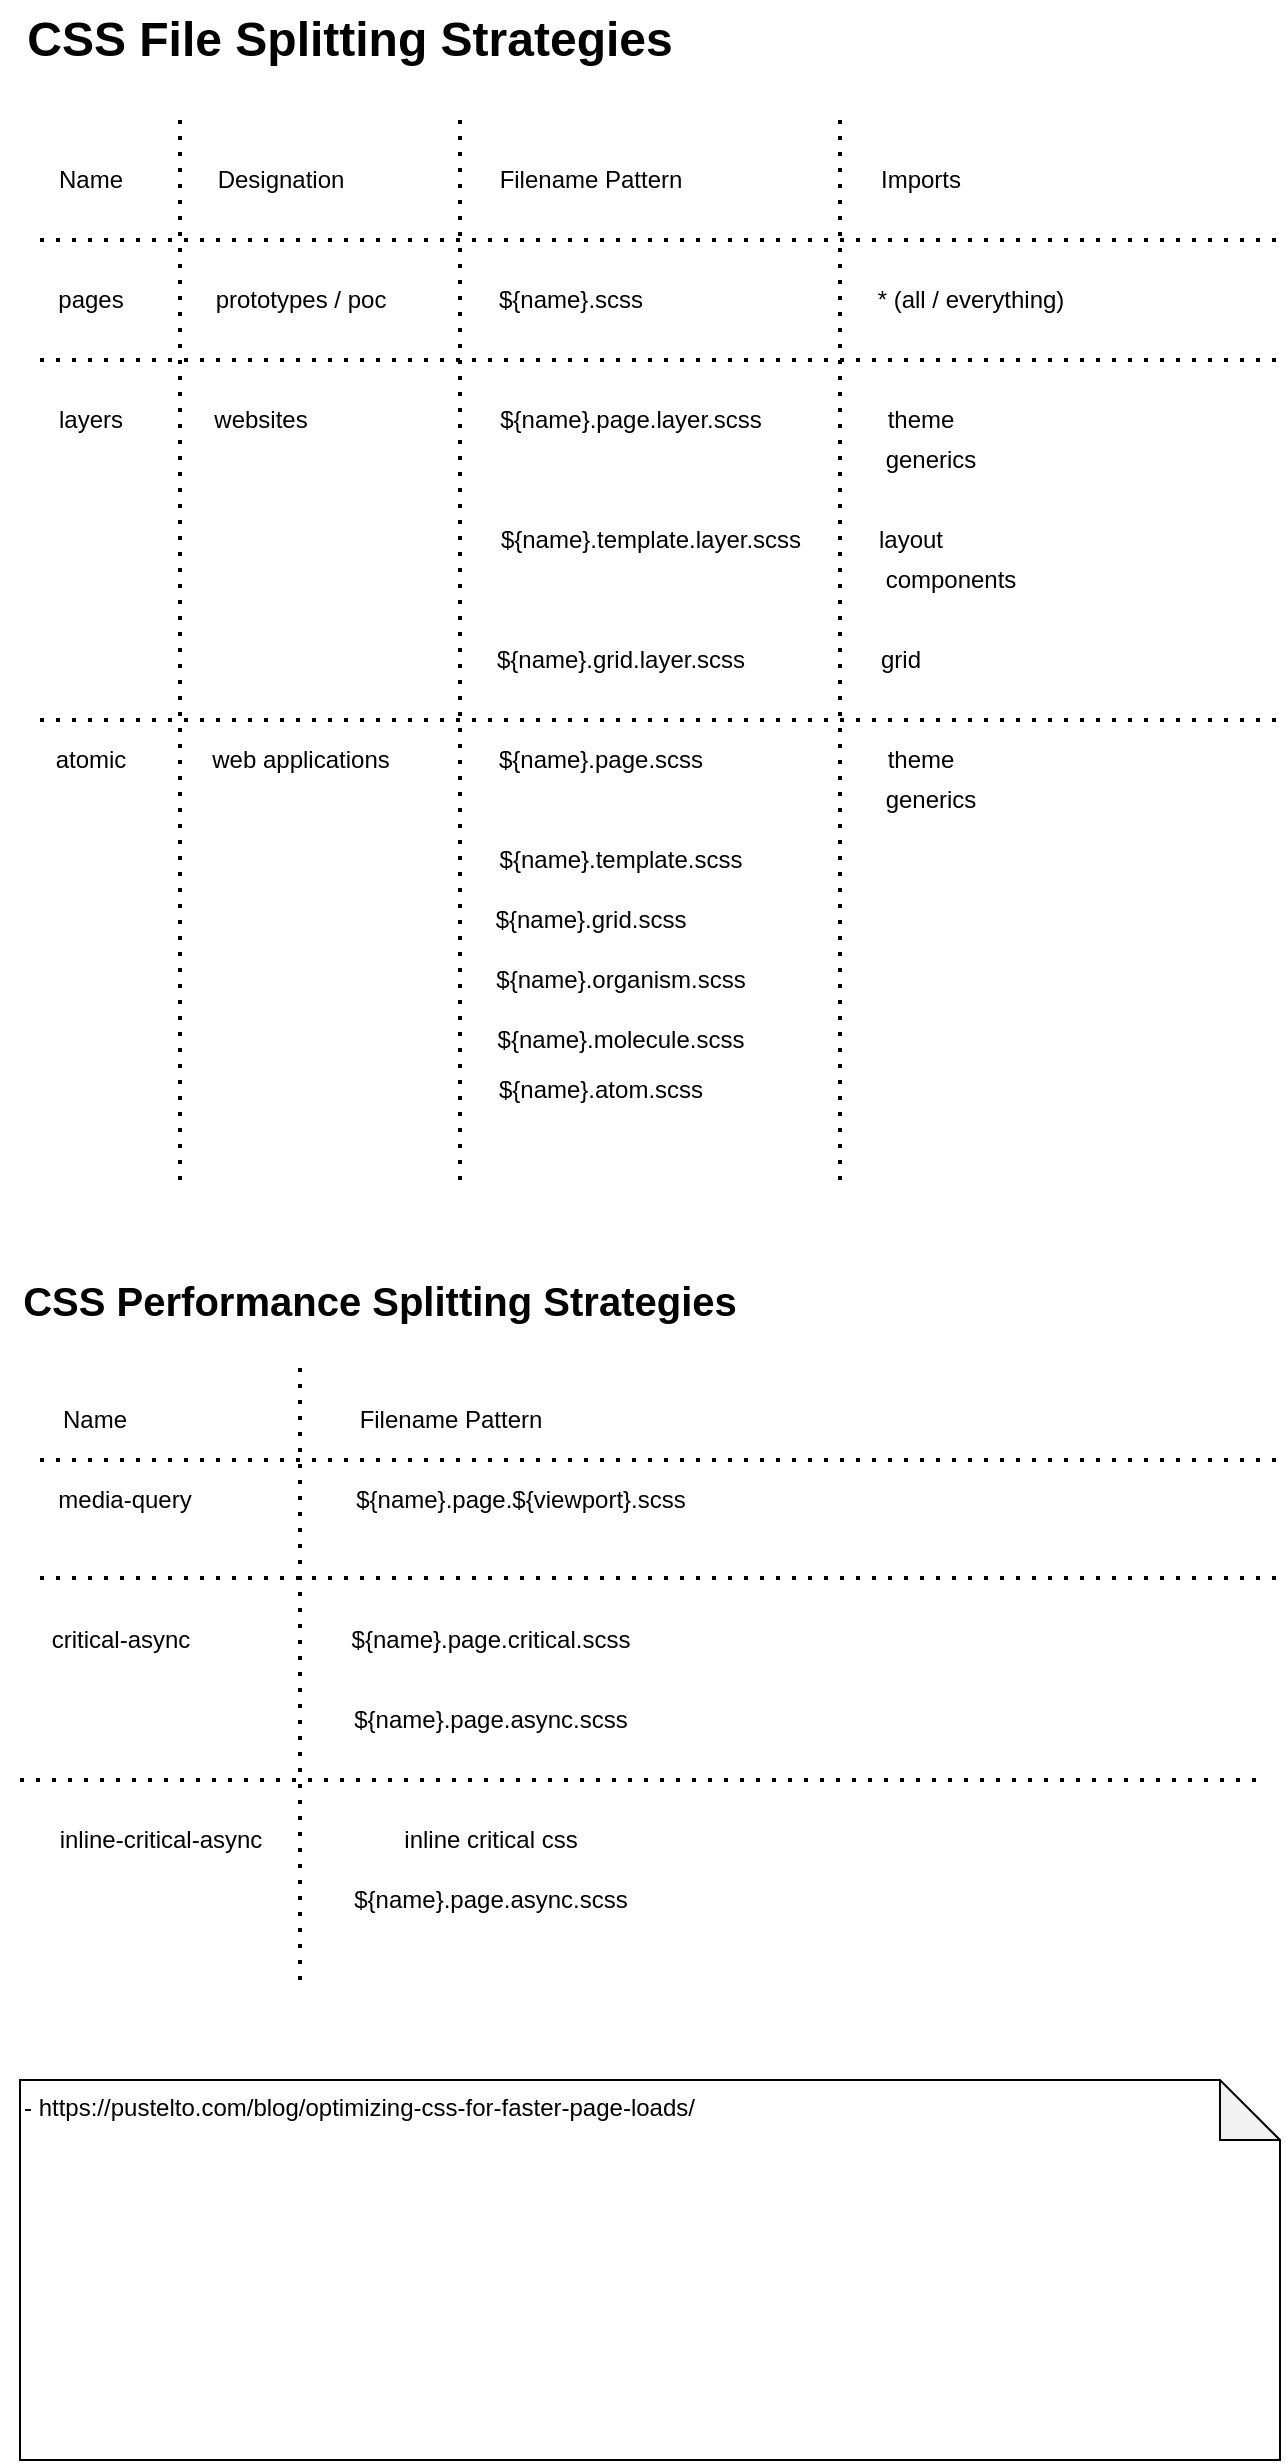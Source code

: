 <mxfile>
    <diagram id="G3mh7G75lH2R3xypj_nB" name="Page-1">
        <mxGraphModel dx="818" dy="1028" grid="1" gridSize="10" guides="0" tooltips="0" connect="0" arrows="0" fold="1" page="0" pageScale="1" pageWidth="827" pageHeight="1169" math="0" shadow="0">
            <root>
                <mxCell id="0"/>
                <mxCell id="1" parent="0"/>
                <mxCell id="41" value="&lt;b&gt;&lt;font style=&quot;font-size: 24px&quot;&gt;CSS File Splitting Strategies&lt;/font&gt;&lt;/b&gt;" style="text;html=1;strokeColor=none;fillColor=none;align=center;verticalAlign=middle;whiteSpace=wrap;rounded=0;" parent="1" vertex="1">
                    <mxGeometry x="10" y="40" width="330" height="40" as="geometry"/>
                </mxCell>
                <mxCell id="42" value="Name" style="text;html=1;align=center;verticalAlign=middle;resizable=0;points=[];autosize=1;strokeColor=none;fillColor=none;" parent="1" vertex="1">
                    <mxGeometry x="20" y="120" width="50" height="20" as="geometry"/>
                </mxCell>
                <mxCell id="43" value="Designation" style="text;html=1;align=center;verticalAlign=middle;resizable=0;points=[];autosize=1;strokeColor=none;fillColor=none;" parent="1" vertex="1">
                    <mxGeometry x="100" y="120" width="80" height="20" as="geometry"/>
                </mxCell>
                <mxCell id="44" value="Filename Pattern" style="text;html=1;align=center;verticalAlign=middle;resizable=0;points=[];autosize=1;strokeColor=none;fillColor=none;" parent="1" vertex="1">
                    <mxGeometry x="240" y="120" width="110" height="20" as="geometry"/>
                </mxCell>
                <mxCell id="45" value="Imports" style="text;html=1;align=center;verticalAlign=middle;resizable=0;points=[];autosize=1;strokeColor=none;fillColor=none;" parent="1" vertex="1">
                    <mxGeometry x="430" y="120" width="60" height="20" as="geometry"/>
                </mxCell>
                <mxCell id="46" value="" style="endArrow=none;dashed=1;html=1;dashPattern=1 3;strokeWidth=2;" parent="1" edge="1">
                    <mxGeometry width="50" height="50" relative="1" as="geometry">
                        <mxPoint x="20" y="160" as="sourcePoint"/>
                        <mxPoint x="640" y="160" as="targetPoint"/>
                    </mxGeometry>
                </mxCell>
                <mxCell id="47" value="pages" style="text;html=1;align=center;verticalAlign=middle;resizable=0;points=[];autosize=1;strokeColor=none;fillColor=none;" parent="1" vertex="1">
                    <mxGeometry x="20" y="180" width="50" height="20" as="geometry"/>
                </mxCell>
                <mxCell id="48" value="prototypes / poc" style="text;html=1;align=center;verticalAlign=middle;resizable=0;points=[];autosize=1;strokeColor=none;fillColor=none;" parent="1" vertex="1">
                    <mxGeometry x="100" y="180" width="100" height="20" as="geometry"/>
                </mxCell>
                <mxCell id="49" value="${name}.scss" style="text;html=1;align=center;verticalAlign=middle;resizable=0;points=[];autosize=1;strokeColor=none;fillColor=none;" parent="1" vertex="1">
                    <mxGeometry x="240" y="180" width="90" height="20" as="geometry"/>
                </mxCell>
                <mxCell id="50" value="* (all / everything)" style="text;html=1;align=center;verticalAlign=middle;resizable=0;points=[];autosize=1;strokeColor=none;fillColor=none;" parent="1" vertex="1">
                    <mxGeometry x="430" y="180" width="110" height="20" as="geometry"/>
                </mxCell>
                <mxCell id="51" value="" style="endArrow=none;dashed=1;html=1;dashPattern=1 3;strokeWidth=2;" parent="1" edge="1">
                    <mxGeometry width="50" height="50" relative="1" as="geometry">
                        <mxPoint x="20" y="220" as="sourcePoint"/>
                        <mxPoint x="640" y="220" as="targetPoint"/>
                    </mxGeometry>
                </mxCell>
                <mxCell id="52" value="layers" style="text;html=1;align=center;verticalAlign=middle;resizable=0;points=[];autosize=1;strokeColor=none;fillColor=none;" parent="1" vertex="1">
                    <mxGeometry x="20" y="240" width="50" height="20" as="geometry"/>
                </mxCell>
                <mxCell id="53" value="websites" style="text;html=1;align=center;verticalAlign=middle;resizable=0;points=[];autosize=1;strokeColor=none;fillColor=none;" parent="1" vertex="1">
                    <mxGeometry x="100" y="240" width="60" height="20" as="geometry"/>
                </mxCell>
                <mxCell id="54" value="${name}.page.layer.scss" style="text;html=1;align=center;verticalAlign=middle;resizable=0;points=[];autosize=1;strokeColor=none;fillColor=none;" parent="1" vertex="1">
                    <mxGeometry x="240" y="240" width="150" height="20" as="geometry"/>
                </mxCell>
                <mxCell id="56" value="theme" style="text;html=1;align=center;verticalAlign=middle;resizable=0;points=[];autosize=1;strokeColor=none;fillColor=none;" parent="1" vertex="1">
                    <mxGeometry x="435" y="240" width="50" height="20" as="geometry"/>
                </mxCell>
                <mxCell id="57" value="generics" style="text;html=1;align=center;verticalAlign=middle;resizable=0;points=[];autosize=1;strokeColor=none;fillColor=none;" parent="1" vertex="1">
                    <mxGeometry x="435" y="260" width="60" height="20" as="geometry"/>
                </mxCell>
                <mxCell id="58" value="${name}.template.layer.scss" style="text;html=1;align=center;verticalAlign=middle;resizable=0;points=[];autosize=1;strokeColor=none;fillColor=none;" parent="1" vertex="1">
                    <mxGeometry x="240" y="300" width="170" height="20" as="geometry"/>
                </mxCell>
                <mxCell id="59" value="layout" style="text;html=1;align=center;verticalAlign=middle;resizable=0;points=[];autosize=1;strokeColor=none;fillColor=none;" parent="1" vertex="1">
                    <mxGeometry x="430" y="300" width="50" height="20" as="geometry"/>
                </mxCell>
                <mxCell id="60" value="components" style="text;html=1;align=center;verticalAlign=middle;resizable=0;points=[];autosize=1;strokeColor=none;fillColor=none;" parent="1" vertex="1">
                    <mxGeometry x="435" y="320" width="80" height="20" as="geometry"/>
                </mxCell>
                <mxCell id="61" value="${name}.grid.layer.scss" style="text;html=1;align=center;verticalAlign=middle;resizable=0;points=[];autosize=1;strokeColor=none;fillColor=none;" parent="1" vertex="1">
                    <mxGeometry x="240" y="360" width="140" height="20" as="geometry"/>
                </mxCell>
                <mxCell id="62" value="grid" style="text;html=1;align=center;verticalAlign=middle;resizable=0;points=[];autosize=1;strokeColor=none;fillColor=none;" parent="1" vertex="1">
                    <mxGeometry x="435" y="360" width="30" height="20" as="geometry"/>
                </mxCell>
                <mxCell id="63" value="" style="endArrow=none;dashed=1;html=1;dashPattern=1 3;strokeWidth=2;" parent="1" edge="1">
                    <mxGeometry width="50" height="50" relative="1" as="geometry">
                        <mxPoint x="20" y="400" as="sourcePoint"/>
                        <mxPoint x="640" y="400" as="targetPoint"/>
                    </mxGeometry>
                </mxCell>
                <mxCell id="65" value="atomic" style="text;html=1;align=center;verticalAlign=middle;resizable=0;points=[];autosize=1;strokeColor=none;fillColor=none;" parent="1" vertex="1">
                    <mxGeometry x="20" y="410" width="50" height="20" as="geometry"/>
                </mxCell>
                <mxCell id="66" value="web applications" style="text;html=1;align=center;verticalAlign=middle;resizable=0;points=[];autosize=1;strokeColor=none;fillColor=none;" parent="1" vertex="1">
                    <mxGeometry x="100" y="410" width="100" height="20" as="geometry"/>
                </mxCell>
                <mxCell id="67" value="${name}.page.scss" style="text;html=1;align=center;verticalAlign=middle;resizable=0;points=[];autosize=1;strokeColor=none;fillColor=none;" parent="1" vertex="1">
                    <mxGeometry x="240" y="410" width="120" height="20" as="geometry"/>
                </mxCell>
                <mxCell id="68" value="theme" style="text;html=1;align=center;verticalAlign=middle;resizable=0;points=[];autosize=1;strokeColor=none;fillColor=none;" parent="1" vertex="1">
                    <mxGeometry x="435" y="410" width="50" height="20" as="geometry"/>
                </mxCell>
                <mxCell id="69" value="generics" style="text;html=1;align=center;verticalAlign=middle;resizable=0;points=[];autosize=1;strokeColor=none;fillColor=none;" parent="1" vertex="1">
                    <mxGeometry x="435" y="430" width="60" height="20" as="geometry"/>
                </mxCell>
                <mxCell id="70" value="${name}.template.scss" style="text;html=1;align=center;verticalAlign=middle;resizable=0;points=[];autosize=1;strokeColor=none;fillColor=none;" parent="1" vertex="1">
                    <mxGeometry x="240" y="460" width="140" height="20" as="geometry"/>
                </mxCell>
                <mxCell id="71" value="${name}.atom.scss" style="text;html=1;align=center;verticalAlign=middle;resizable=0;points=[];autosize=1;strokeColor=none;fillColor=none;" parent="1" vertex="1">
                    <mxGeometry x="240" y="575" width="120" height="20" as="geometry"/>
                </mxCell>
                <mxCell id="72" value="${name}.molecule.scss" style="text;html=1;align=center;verticalAlign=middle;resizable=0;points=[];autosize=1;strokeColor=none;fillColor=none;" parent="1" vertex="1">
                    <mxGeometry x="240" y="550" width="140" height="20" as="geometry"/>
                </mxCell>
                <mxCell id="73" value="${name}.organism.scss" style="text;html=1;align=center;verticalAlign=middle;resizable=0;points=[];autosize=1;strokeColor=none;fillColor=none;" parent="1" vertex="1">
                    <mxGeometry x="240" y="520" width="140" height="20" as="geometry"/>
                </mxCell>
                <mxCell id="74" value="${name}.grid.scss" style="text;html=1;align=center;verticalAlign=middle;resizable=0;points=[];autosize=1;strokeColor=none;fillColor=none;" parent="1" vertex="1">
                    <mxGeometry x="240" y="490" width="110" height="20" as="geometry"/>
                </mxCell>
                <mxCell id="75" value="" style="endArrow=none;dashed=1;html=1;dashPattern=1 3;strokeWidth=2;fontSize=24;" parent="1" edge="1">
                    <mxGeometry width="50" height="50" relative="1" as="geometry">
                        <mxPoint x="90" y="630" as="sourcePoint"/>
                        <mxPoint x="90" y="100" as="targetPoint"/>
                    </mxGeometry>
                </mxCell>
                <mxCell id="76" value="" style="endArrow=none;dashed=1;html=1;dashPattern=1 3;strokeWidth=2;fontSize=24;" parent="1" edge="1">
                    <mxGeometry width="50" height="50" relative="1" as="geometry">
                        <mxPoint x="230" y="630" as="sourcePoint"/>
                        <mxPoint x="230" y="100" as="targetPoint"/>
                    </mxGeometry>
                </mxCell>
                <mxCell id="77" value="" style="endArrow=none;dashed=1;html=1;dashPattern=1 3;strokeWidth=2;fontSize=24;" parent="1" edge="1">
                    <mxGeometry width="50" height="50" relative="1" as="geometry">
                        <mxPoint x="420" y="630" as="sourcePoint"/>
                        <mxPoint x="420" y="100" as="targetPoint"/>
                    </mxGeometry>
                </mxCell>
                <mxCell id="79" value="&lt;b&gt;&lt;font style=&quot;font-size: 20px&quot;&gt;CSS Performance Splitting Strategies&lt;/font&gt;&lt;/b&gt;" style="text;html=1;strokeColor=none;fillColor=none;align=center;verticalAlign=middle;whiteSpace=wrap;rounded=0;" parent="1" vertex="1">
                    <mxGeometry y="670" width="380" height="40" as="geometry"/>
                </mxCell>
                <mxCell id="80" value="Name" style="text;html=1;align=center;verticalAlign=middle;resizable=0;points=[];autosize=1;strokeColor=none;fillColor=none;" parent="1" vertex="1">
                    <mxGeometry x="22" y="740" width="50" height="20" as="geometry"/>
                </mxCell>
                <mxCell id="82" value="Filename Pattern" style="text;html=1;align=center;verticalAlign=middle;resizable=0;points=[];autosize=1;strokeColor=none;fillColor=none;" parent="1" vertex="1">
                    <mxGeometry x="170" y="740" width="110" height="20" as="geometry"/>
                </mxCell>
                <mxCell id="111" value="" style="endArrow=none;dashed=1;html=1;dashPattern=1 3;strokeWidth=2;fontSize=24;" parent="1" edge="1">
                    <mxGeometry width="50" height="50" relative="1" as="geometry">
                        <mxPoint x="150" y="1030" as="sourcePoint"/>
                        <mxPoint x="150" y="720" as="targetPoint"/>
                    </mxGeometry>
                </mxCell>
                <mxCell id="114" value="media-query" style="text;html=1;align=center;verticalAlign=middle;resizable=0;points=[];autosize=1;strokeColor=none;fillColor=none;" parent="1" vertex="1">
                    <mxGeometry x="22" y="780" width="80" height="20" as="geometry"/>
                </mxCell>
                <mxCell id="115" value="" style="endArrow=none;dashed=1;html=1;dashPattern=1 3;strokeWidth=2;" parent="1" edge="1">
                    <mxGeometry width="50" height="50" relative="1" as="geometry">
                        <mxPoint x="20" y="770" as="sourcePoint"/>
                        <mxPoint x="640" y="770" as="targetPoint"/>
                    </mxGeometry>
                </mxCell>
                <mxCell id="116" value="${name}.page.${viewport}.scss" style="text;html=1;align=center;verticalAlign=middle;resizable=0;points=[];autosize=1;strokeColor=none;fillColor=none;" parent="1" vertex="1">
                    <mxGeometry x="170" y="780" width="180" height="20" as="geometry"/>
                </mxCell>
                <mxCell id="117" value="" style="endArrow=none;dashed=1;html=1;dashPattern=1 3;strokeWidth=2;" parent="1" edge="1">
                    <mxGeometry width="50" height="50" relative="1" as="geometry">
                        <mxPoint x="20" y="829" as="sourcePoint"/>
                        <mxPoint x="640" y="829" as="targetPoint"/>
                    </mxGeometry>
                </mxCell>
                <mxCell id="118" value="critical-async" style="text;html=1;align=center;verticalAlign=middle;resizable=0;points=[];autosize=1;strokeColor=none;fillColor=none;" parent="1" vertex="1">
                    <mxGeometry x="20" y="850" width="80" height="20" as="geometry"/>
                </mxCell>
                <mxCell id="119" value="${name}.page.critical.scss" style="text;html=1;align=center;verticalAlign=middle;resizable=0;points=[];autosize=1;strokeColor=none;fillColor=none;" parent="1" vertex="1">
                    <mxGeometry x="170" y="850" width="150" height="20" as="geometry"/>
                </mxCell>
                <mxCell id="120" value="${name}.page.async.scss" style="text;html=1;align=center;verticalAlign=middle;resizable=0;points=[];autosize=1;strokeColor=none;fillColor=none;" parent="1" vertex="1">
                    <mxGeometry x="170" y="890" width="150" height="20" as="geometry"/>
                </mxCell>
                <mxCell id="121" value="" style="endArrow=none;dashed=1;html=1;dashPattern=1 3;strokeWidth=2;" parent="1" edge="1">
                    <mxGeometry width="50" height="50" relative="1" as="geometry">
                        <mxPoint x="10" y="930" as="sourcePoint"/>
                        <mxPoint x="630" y="930" as="targetPoint"/>
                    </mxGeometry>
                </mxCell>
                <mxCell id="122" value="inline-critical-async" style="text;html=1;align=center;verticalAlign=middle;resizable=0;points=[];autosize=1;strokeColor=none;fillColor=none;" parent="1" vertex="1">
                    <mxGeometry x="20" y="950" width="120" height="20" as="geometry"/>
                </mxCell>
                <mxCell id="123" value="inline critical css" style="text;html=1;align=center;verticalAlign=middle;resizable=0;points=[];autosize=1;strokeColor=none;fillColor=none;" parent="1" vertex="1">
                    <mxGeometry x="195" y="950" width="100" height="20" as="geometry"/>
                </mxCell>
                <mxCell id="124" value="${name}.page.async.scss" style="text;html=1;align=center;verticalAlign=middle;resizable=0;points=[];autosize=1;strokeColor=none;fillColor=none;" parent="1" vertex="1">
                    <mxGeometry x="170" y="980" width="150" height="20" as="geometry"/>
                </mxCell>
                <mxCell id="125" value="- https://pustelto.com/blog/optimizing-css-for-faster-page-loads/" style="shape=note;whiteSpace=wrap;html=1;backgroundOutline=1;darkOpacity=0.05;align=left;verticalAlign=top;" parent="1" vertex="1">
                    <mxGeometry x="10" y="1080" width="630" height="190" as="geometry"/>
                </mxCell>
            </root>
        </mxGraphModel>
    </diagram>
</mxfile>